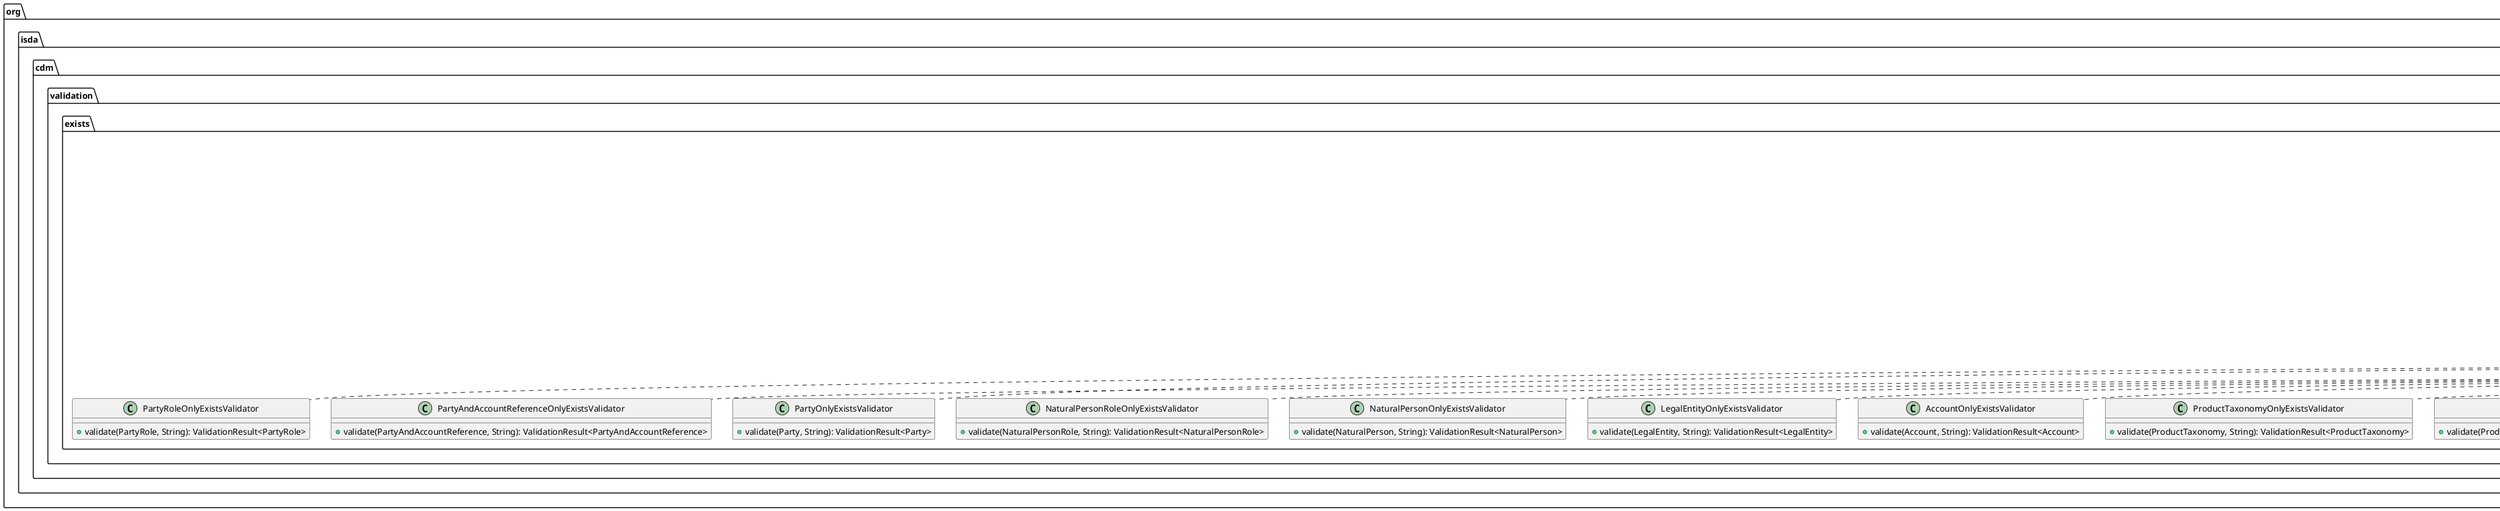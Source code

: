 @startuml

    namespace org.isda.cdm.validation.exists {

        class PartyRoleOnlyExistsValidator [[PartyRoleOnlyExistsValidator.html]] {
            +validate(PartyRole, String): ValidationResult<PartyRole>
        }

        class PartyAndAccountReferenceOnlyExistsValidator [[PartyAndAccountReferenceOnlyExistsValidator.html]] {
            +validate(PartyAndAccountReference, String): ValidationResult<PartyAndAccountReference>
        }

        class PartyOnlyExistsValidator [[PartyOnlyExistsValidator.html]] {
            +validate(Party, String): ValidationResult<Party>
        }

        class NaturalPersonRoleOnlyExistsValidator [[NaturalPersonRoleOnlyExistsValidator.html]] {
            +validate(NaturalPersonRole, String): ValidationResult<NaturalPersonRole>
        }

        class NaturalPersonOnlyExistsValidator [[NaturalPersonOnlyExistsValidator.html]] {
            +validate(NaturalPerson, String): ValidationResult<NaturalPerson>
        }

        class LegalEntityOnlyExistsValidator [[LegalEntityOnlyExistsValidator.html]] {
            +validate(LegalEntity, String): ValidationResult<LegalEntity>
        }

        class AccountOnlyExistsValidator [[AccountOnlyExistsValidator.html]] {
            +validate(Account, String): ValidationResult<Account>
        }

        class ProductTaxonomyOnlyExistsValidator [[ProductTaxonomyOnlyExistsValidator.html]] {
            +validate(ProductTaxonomy, String): ValidationResult<ProductTaxonomy>
        }

        class ProductIdentifierOnlyExistsValidator [[ProductIdentifierOnlyExistsValidator.html]] {
            +validate(ProductIdentifier, String): ValidationResult<ProductIdentifier>
        }

        class ListedProductOnlyExistsValidator [[ListedProductOnlyExistsValidator.html]] {
            +validate(ListedProduct, String): ValidationResult<ListedProduct>
        }

        class ListedHeaderOnlyExistsValidator [[ListedHeaderOnlyExistsValidator.html]] {
            +validate(ListedHeader, String): ValidationResult<ListedHeader>
        }

        class StubValueOnlyExistsValidator [[StubValueOnlyExistsValidator.html]] {
            +validate(StubValue, String): ValidationResult<StubValue>
        }

        class StubFloatingRateOnlyExistsValidator [[StubFloatingRateOnlyExistsValidator.html]] {
            +validate(StubFloatingRate, String): ValidationResult<StubFloatingRate>
        }

        class StrikeScheduleOnlyExistsValidator [[StrikeScheduleOnlyExistsValidator.html]] {
            +validate(StrikeSchedule, String): ValidationResult<StrikeSchedule>
        }

        class StrikeOnlyExistsValidator [[StrikeOnlyExistsValidator.html]] {
            +validate(Strike, String): ValidationResult<Strike>
        }

        class StepOnlyExistsValidator [[StepOnlyExistsValidator.html]] {
            +validate(Step, String): ValidationResult<Step>
        }

        class SpreadScheduleOnlyExistsValidator [[SpreadScheduleOnlyExistsValidator.html]] {
            +validate(SpreadSchedule, String): ValidationResult<SpreadSchedule>
        }

        class SimplePaymentOnlyExistsValidator [[SimplePaymentOnlyExistsValidator.html]] {
            +validate(SimplePayment, String): ValidationResult<SimplePayment>
        }

        class SettlementRateSourceOnlyExistsValidator [[SettlementRateSourceOnlyExistsValidator.html]] {
            +validate(SettlementRateSource, String): ValidationResult<SettlementRateSource>
        }

        class ScheduleOnlyExistsValidator [[ScheduleOnlyExistsValidator.html]] {
            +validate(Schedule, String): ValidationResult<Schedule>
        }

        class RoundingOnlyExistsValidator [[RoundingOnlyExistsValidator.html]] {
            +validate(Rounding, String): ValidationResult<Rounding>
        }

        class ResourceLengthOnlyExistsValidator [[ResourceLengthOnlyExistsValidator.html]] {
            +validate(ResourceLength, String): ValidationResult<ResourceLength>
        }

        class ResourceOnlyExistsValidator [[ResourceOnlyExistsValidator.html]] {
            +validate(Resource, String): ValidationResult<Resource>
        }

        class ResetFrequencyOnlyExistsValidator [[ResetFrequencyOnlyExistsValidator.html]] {
            +validate(ResetFrequency, String): ValidationResult<ResetFrequency>
        }

        class RelativeDateOffsetOnlyExistsValidator [[RelativeDateOffsetOnlyExistsValidator.html]] {
            +validate(RelativeDateOffset, String): ValidationResult<RelativeDateOffset>
        }

        class RelativeDatesOnlyExistsValidator [[RelativeDatesOnlyExistsValidator.html]] {
            +validate(RelativeDates, String): ValidationResult<RelativeDates>
        }

        class RelatedPartyOnlyExistsValidator [[RelatedPartyOnlyExistsValidator.html]] {
            +validate(RelatedParty, String): ValidationResult<RelatedParty>
        }

        class ReferenceBankOnlyExistsValidator [[ReferenceBankOnlyExistsValidator.html]] {
            +validate(ReferenceBank, String): ValidationResult<ReferenceBank>
        }

        class RateObservationOnlyExistsValidator [[RateObservationOnlyExistsValidator.html]] {
            +validate(RateObservation, String): ValidationResult<RateObservation>
        }

        class QuotedCurrencyPairOnlyExistsValidator [[QuotedCurrencyPairOnlyExistsValidator.html]] {
            +validate(QuotedCurrencyPair, String): ValidationResult<QuotedCurrencyPair>
        }

        class PriorDateInstanceOnlyExistsValidator [[PriorDateInstanceOnlyExistsValidator.html]] {
            +validate(PriorDateInstance, String): ValidationResult<PriorDateInstance>
        }

        class PrincipalExchangesOnlyExistsValidator [[PrincipalExchangesOnlyExistsValidator.html]] {
            +validate(PrincipalExchanges, String): ValidationResult<PrincipalExchanges>
        }

        class PremiumExpressionOnlyExistsValidator [[PremiumExpressionOnlyExistsValidator.html]] {
            +validate(PremiumExpression, String): ValidationResult<PremiumExpression>
        }

        class PeriodOnlyExistsValidator [[PeriodOnlyExistsValidator.html]] {
            +validate(Period, String): ValidationResult<Period>
        }

        class PaymentRuleOnlyExistsValidator [[PaymentRuleOnlyExistsValidator.html]] {
            +validate(PaymentRule, String): ValidationResult<PaymentRule>
        }

        class PaymentDiscountingOnlyExistsValidator [[PaymentDiscountingOnlyExistsValidator.html]] {
            +validate(PaymentDiscounting, String): ValidationResult<PaymentDiscounting>
        }

        class PaymentDetailOnlyExistsValidator [[PaymentDetailOnlyExistsValidator.html]] {
            +validate(PaymentDetail, String): ValidationResult<PaymentDetail>
        }

        class PaymentOnlyExistsValidator [[PaymentOnlyExistsValidator.html]] {
            +validate(Payment, String): ValidationResult<Payment>
        }

        class PayerReceiverOnlyExistsValidator [[PayerReceiverOnlyExistsValidator.html]] {
            +validate(PayerReceiver, String): ValidationResult<PayerReceiver>
        }

        class PartialExerciseOnlyExistsValidator [[PartialExerciseOnlyExistsValidator.html]] {
            +validate(PartialExercise, String): ValidationResult<PartialExercise>
        }

        class OtherAgreementOnlyExistsValidator [[OtherAgreementOnlyExistsValidator.html]] {
            +validate(OtherAgreement, String): ValidationResult<OtherAgreement>
        }

        class OptionPhysicalSettlementOnlyExistsValidator [[OptionPhysicalSettlementOnlyExistsValidator.html]] {
            +validate(OptionPhysicalSettlement, String): ValidationResult<OptionPhysicalSettlement>
        }

        class OffsetOnlyExistsValidator [[OffsetOnlyExistsValidator.html]] {
            +validate(Offset, String): ValidationResult<Offset>
        }

        class NonNegativeStepOnlyExistsValidator [[NonNegativeStepOnlyExistsValidator.html]] {
            +validate(NonNegativeStep, String): ValidationResult<NonNegativeStep>
        }

        class NonNegativeScheduleOnlyExistsValidator [[NonNegativeScheduleOnlyExistsValidator.html]] {
            +validate(NonNegativeSchedule, String): ValidationResult<NonNegativeSchedule>
        }

        class NonNegativeAmountScheduleOnlyExistsValidator [[NonNegativeAmountScheduleOnlyExistsValidator.html]] {
            +validate(NonNegativeAmountSchedule, String): ValidationResult<NonNegativeAmountSchedule>
        }

        class MultipleExerciseOnlyExistsValidator [[MultipleExerciseOnlyExistsValidator.html]] {
            +validate(MultipleExercise, String): ValidationResult<MultipleExercise>
        }

        class MoneyOnlyExistsValidator [[MoneyOnlyExistsValidator.html]] {
            +validate(Money, String): ValidationResult<Money>
        }

        class MasterConfirmationOnlyExistsValidator [[MasterConfirmationOnlyExistsValidator.html]] {
            +validate(MasterConfirmation, String): ValidationResult<MasterConfirmation>
        }

        class MasterAgreementOnlyExistsValidator [[MasterAgreementOnlyExistsValidator.html]] {
            +validate(MasterAgreement, String): ValidationResult<MasterAgreement>
        }

        class ManualExerciseOnlyExistsValidator [[ManualExerciseOnlyExistsValidator.html]] {
            +validate(ManualExercise, String): ValidationResult<ManualExercise>
        }

        class IssuerTradeIdOnlyExistsValidator [[IssuerTradeIdOnlyExistsValidator.html]] {
            +validate(IssuerTradeId, String): ValidationResult<IssuerTradeId>
        }

        class InitialFixingDateOnlyExistsValidator [[InitialFixingDateOnlyExistsValidator.html]] {
            +validate(InitialFixingDate, String): ValidationResult<InitialFixingDate>
        }

        class InformationSourceOnlyExistsValidator [[InformationSourceOnlyExistsValidator.html]] {
            +validate(InformationSource, String): ValidationResult<InformationSource>
        }

        class IndependentAmountOnlyExistsValidator [[IndependentAmountOnlyExistsValidator.html]] {
            +validate(IndependentAmount, String): ValidationResult<IndependentAmount>
        }

        class FxSpotRateSourceOnlyExistsValidator [[FxSpotRateSourceOnlyExistsValidator.html]] {
            +validate(FxSpotRateSource, String): ValidationResult<FxSpotRateSource>
        }

        class FxRateOnlyExistsValidator [[FxRateOnlyExistsValidator.html]] {
            +validate(FxRate, String): ValidationResult<FxRate>
        }

        class FutureValueAmountOnlyExistsValidator [[FutureValueAmountOnlyExistsValidator.html]] {
            +validate(FutureValueAmount, String): ValidationResult<FutureValueAmount>
        }

        class FrequencyOnlyExistsValidator [[FrequencyOnlyExistsValidator.html]] {
            +validate(Frequency, String): ValidationResult<Frequency>
        }

        class FloatingRateCalculationOnlyExistsValidator [[FloatingRateCalculationOnlyExistsValidator.html]] {
            +validate(FloatingRateCalculation, String): ValidationResult<FloatingRateCalculation>
        }

        class FloatingRateOnlyExistsValidator [[FloatingRateOnlyExistsValidator.html]] {
            +validate(FloatingRate, String): ValidationResult<FloatingRate>
        }

        class ExerciseProcedureOnlyExistsValidator [[ExerciseProcedureOnlyExistsValidator.html]] {
            +validate(ExerciseProcedure, String): ValidationResult<ExerciseProcedure>
        }

        class ExerciseNoticeOnlyExistsValidator [[ExerciseNoticeOnlyExistsValidator.html]] {
            +validate(ExerciseNotice, String): ValidationResult<ExerciseNotice>
        }

        class ExerciseFeeScheduleOnlyExistsValidator [[ExerciseFeeScheduleOnlyExistsValidator.html]] {
            +validate(ExerciseFeeSchedule, String): ValidationResult<ExerciseFeeSchedule>
        }

        class ExerciseFeeOnlyExistsValidator [[ExerciseFeeOnlyExistsValidator.html]] {
            +validate(ExerciseFee, String): ValidationResult<ExerciseFee>
        }

        class EuropeanExerciseOnlyExistsValidator [[EuropeanExerciseOnlyExistsValidator.html]] {
            +validate(EuropeanExercise, String): ValidationResult<EuropeanExercise>
        }

        class DocumentationOnlyExistsValidator [[DocumentationOnlyExistsValidator.html]] {
            +validate(Documentation, String): ValidationResult<Documentation>
        }

        class DateTimeListOnlyExistsValidator [[DateTimeListOnlyExistsValidator.html]] {
            +validate(DateTimeList, String): ValidationResult<DateTimeList>
        }

        class DateListOnlyExistsValidator [[DateListOnlyExistsValidator.html]] {
            +validate(DateList, String): ValidationResult<DateList>
        }

        class DateInstancesOnlyExistsValidator [[DateInstancesOnlyExistsValidator.html]] {
            +validate(DateInstances, String): ValidationResult<DateInstances>
        }

        class DateRangeOnlyExistsValidator [[DateRangeOnlyExistsValidator.html]] {
            +validate(DateRange, String): ValidationResult<DateRange>
        }

        class CreditSupportAgreementOnlyExistsValidator [[CreditSupportAgreementOnlyExistsValidator.html]] {
            +validate(CreditSupportAgreement, String): ValidationResult<CreditSupportAgreement>
        }

        class ContractualTermsSupplementOnlyExistsValidator [[ContractualTermsSupplementOnlyExistsValidator.html]] {
            +validate(ContractualTermsSupplement, String): ValidationResult<ContractualTermsSupplement>
        }

        class ContractualMatrixOnlyExistsValidator [[ContractualMatrixOnlyExistsValidator.html]] {
            +validate(ContractualMatrix, String): ValidationResult<ContractualMatrix>
        }

        class CollateralOnlyExistsValidator [[CollateralOnlyExistsValidator.html]] {
            +validate(Collateral, String): ValidationResult<Collateral>
        }

        class CashSettlementReferenceBanksOnlyExistsValidator [[CashSettlementReferenceBanksOnlyExistsValidator.html]] {
            +validate(CashSettlementReferenceBanks, String): ValidationResult<CashSettlementReferenceBanks>
        }

        class CalculationPeriodFrequencyOnlyExistsValidator [[CalculationPeriodFrequencyOnlyExistsValidator.html]] {
            +validate(CalculationPeriodFrequency, String): ValidationResult<CalculationPeriodFrequency>
        }

        class CalculationAgentOnlyExistsValidator [[CalculationAgentOnlyExistsValidator.html]] {
            +validate(CalculationAgent, String): ValidationResult<CalculationAgent>
        }

        class BuyerSellerOnlyExistsValidator [[BuyerSellerOnlyExistsValidator.html]] {
            +validate(BuyerSeller, String): ValidationResult<BuyerSeller>
        }

        class BusinessDayAdjustmentsOnlyExistsValidator [[BusinessDayAdjustmentsOnlyExistsValidator.html]] {
            +validate(BusinessDayAdjustments, String): ValidationResult<BusinessDayAdjustments>
        }

        class BusinessDateRangeOnlyExistsValidator [[BusinessDateRangeOnlyExistsValidator.html]] {
            +validate(BusinessDateRange, String): ValidationResult<BusinessDateRange>
        }

        class BusinessCenterTimeOnlyExistsValidator [[BusinessCenterTimeOnlyExistsValidator.html]] {
            +validate(BusinessCenterTime, String): ValidationResult<BusinessCenterTime>
        }

        class BusinessCentersOnlyExistsValidator [[BusinessCentersOnlyExistsValidator.html]] {
            +validate(BusinessCenters, String): ValidationResult<BusinessCenters>
        }

        class BrokerConfirmationOnlyExistsValidator [[BrokerConfirmationOnlyExistsValidator.html]] {
            +validate(BrokerConfirmation, String): ValidationResult<BrokerConfirmation>
        }

        class BermudaExerciseOnlyExistsValidator [[BermudaExerciseOnlyExistsValidator.html]] {
            +validate(BermudaExercise, String): ValidationResult<BermudaExercise>
        }

        class AutomaticExerciseOnlyExistsValidator [[AutomaticExerciseOnlyExistsValidator.html]] {
            +validate(AutomaticExercise, String): ValidationResult<AutomaticExercise>
        }

        class AmountScheduleOnlyExistsValidator [[AmountScheduleOnlyExistsValidator.html]] {
            +validate(AmountSchedule, String): ValidationResult<AmountSchedule>
        }

        class AmericanExerciseOnlyExistsValidator [[AmericanExerciseOnlyExistsValidator.html]] {
            +validate(AmericanExercise, String): ValidationResult<AmericanExercise>
        }

        class AdjustedRelativeDateOffsetOnlyExistsValidator [[AdjustedRelativeDateOffsetOnlyExistsValidator.html]] {
            +validate(AdjustedRelativeDateOffset, String): ValidationResult<AdjustedRelativeDateOffset>
        }

        class AdjustableOrRelativeDatesOnlyExistsValidator [[AdjustableOrRelativeDatesOnlyExistsValidator.html]] {
            +validate(AdjustableOrRelativeDates, String): ValidationResult<AdjustableOrRelativeDates>
        }

        class AdjustableOrRelativeDateOnlyExistsValidator [[AdjustableOrRelativeDateOnlyExistsValidator.html]] {
            +validate(AdjustableOrRelativeDate, String): ValidationResult<AdjustableOrRelativeDate>
        }

        class AdjustableOrAdjustedOrRelativeDateOnlyExistsValidator [[AdjustableOrAdjustedOrRelativeDateOnlyExistsValidator.html]] {
            +validate(AdjustableOrAdjustedOrRelativeDate, String): ValidationResult<AdjustableOrAdjustedOrRelativeDate>
        }

        class AdjustableOrAdjustedDateOnlyExistsValidator [[AdjustableOrAdjustedDateOnlyExistsValidator.html]] {
            +validate(AdjustableOrAdjustedDate, String): ValidationResult<AdjustableOrAdjustedDate>
        }

        class AdjustableDatesOnlyExistsValidator [[AdjustableDatesOnlyExistsValidator.html]] {
            +validate(AdjustableDates, String): ValidationResult<AdjustableDates>
        }

        class AdjustableDateOnlyExistsValidator [[AdjustableDateOnlyExistsValidator.html]] {
            +validate(AdjustableDate, String): ValidationResult<AdjustableDate>
        }

        class WeightedAveragingObservationOnlyExistsValidator [[WeightedAveragingObservationOnlyExistsValidator.html]] {
            +validate(WeightedAveragingObservation, String): ValidationResult<WeightedAveragingObservation>
        }

        class TriggerEventOnlyExistsValidator [[TriggerEventOnlyExistsValidator.html]] {
            +validate(TriggerEvent, String): ValidationResult<TriggerEvent>
        }

        class TriggerOnlyExistsValidator [[TriggerOnlyExistsValidator.html]] {
            +validate(Trigger, String): ValidationResult<Trigger>
        }

        class StrikeSpreadOnlyExistsValidator [[StrikeSpreadOnlyExistsValidator.html]] {
            +validate(StrikeSpread, String): ValidationResult<StrikeSpread>
        }

        class StrategyFeatureOnlyExistsValidator [[StrategyFeatureOnlyExistsValidator.html]] {
            +validate(StrategyFeature, String): ValidationResult<StrategyFeature>
        }

        class RestructuringOnlyExistsValidator [[RestructuringOnlyExistsValidator.html]] {
            +validate(Restructuring, String): ValidationResult<Restructuring>
        }

        class QuantoOnlyExistsValidator [[QuantoOnlyExistsValidator.html]] {
            +validate(Quanto, String): ValidationResult<Quanto>
        }

        class PubliclyAvailableInformationOnlyExistsValidator [[PubliclyAvailableInformationOnlyExistsValidator.html]] {
            +validate(PubliclyAvailableInformation, String): ValidationResult<PubliclyAvailableInformation>
        }

        class PassThroughItemOnlyExistsValidator [[PassThroughItemOnlyExistsValidator.html]] {
            +validate(PassThroughItem, String): ValidationResult<PassThroughItem>
        }

        class PassThroughOnlyExistsValidator [[PassThroughOnlyExistsValidator.html]] {
            +validate(PassThrough, String): ValidationResult<PassThrough>
        }

        class OptionStyleOnlyExistsValidator [[OptionStyleOnlyExistsValidator.html]] {
            +validate(OptionStyle, String): ValidationResult<OptionStyle>
        }

        class OptionSettlementOnlyExistsValidator [[OptionSettlementOnlyExistsValidator.html]] {
            +validate(OptionSettlement, String): ValidationResult<OptionSettlement>
        }

        class OptionFeatureOnlyExistsValidator [[OptionFeatureOnlyExistsValidator.html]] {
            +validate(OptionFeature, String): ValidationResult<OptionFeature>
        }

        class OptionDenominationOnlyExistsValidator [[OptionDenominationOnlyExistsValidator.html]] {
            +validate(OptionDenomination, String): ValidationResult<OptionDenomination>
        }

        class NotifyingPartyOnlyExistsValidator [[NotifyingPartyOnlyExistsValidator.html]] {
            +validate(NotifyingParty, String): ValidationResult<NotifyingParty>
        }

        class KnockOnlyExistsValidator [[KnockOnlyExistsValidator.html]] {
            +validate(Knock, String): ValidationResult<Knock>
        }

        class GracePeriodExtensionOnlyExistsValidator [[GracePeriodExtensionOnlyExistsValidator.html]] {
            +validate(GracePeriodExtension, String): ValidationResult<GracePeriodExtension>
        }

        class FxFeatureOnlyExistsValidator [[FxFeatureOnlyExistsValidator.html]] {
            +validate(FxFeature, String): ValidationResult<FxFeature>
        }

        class FeaturePaymentOnlyExistsValidator [[FeaturePaymentOnlyExistsValidator.html]] {
            +validate(FeaturePayment, String): ValidationResult<FeaturePayment>
        }

        class FailureToPayOnlyExistsValidator [[FailureToPayOnlyExistsValidator.html]] {
            +validate(FailureToPay, String): ValidationResult<FailureToPay>
        }

        class CreditEventNoticeOnlyExistsValidator [[CreditEventNoticeOnlyExistsValidator.html]] {
            +validate(CreditEventNotice, String): ValidationResult<CreditEventNotice>
        }

        class CreditEventsOnlyExistsValidator [[CreditEventsOnlyExistsValidator.html]] {
            +validate(CreditEvents, String): ValidationResult<CreditEvents>
        }

        class CompositeOnlyExistsValidator [[CompositeOnlyExistsValidator.html]] {
            +validate(Composite, String): ValidationResult<Composite>
        }

        class CalendarSpreadOnlyExistsValidator [[CalendarSpreadOnlyExistsValidator.html]] {
            +validate(CalendarSpread, String): ValidationResult<CalendarSpread>
        }

        class BarrierOnlyExistsValidator [[BarrierOnlyExistsValidator.html]] {
            +validate(Barrier, String): ValidationResult<Barrier>
        }

        class AveragingScheduleOnlyExistsValidator [[AveragingScheduleOnlyExistsValidator.html]] {
            +validate(AveragingSchedule, String): ValidationResult<AveragingSchedule>
        }

        class AveragingPeriodOnlyExistsValidator [[AveragingPeriodOnlyExistsValidator.html]] {
            +validate(AveragingPeriod, String): ValidationResult<AveragingPeriod>
        }

        class AveragingObservationListOnlyExistsValidator [[AveragingObservationListOnlyExistsValidator.html]] {
            +validate(AveragingObservationList, String): ValidationResult<AveragingObservationList>
        }

        class AsianOnlyExistsValidator [[AsianOnlyExistsValidator.html]] {
            +validate(Asian, String): ValidationResult<Asian>
        }

        class YieldCurveMethodOnlyExistsValidator [[YieldCurveMethodOnlyExistsValidator.html]] {
            +validate(YieldCurveMethod, String): ValidationResult<YieldCurveMethod>
        }

        class ValuationPostponementOnlyExistsValidator [[ValuationPostponementOnlyExistsValidator.html]] {
            +validate(ValuationPostponement, String): ValidationResult<ValuationPostponement>
        }

        class StubCalculationPeriodAmountOnlyExistsValidator [[StubCalculationPeriodAmountOnlyExistsValidator.html]] {
            +validate(StubCalculationPeriodAmount, String): ValidationResult<StubCalculationPeriodAmount>
        }

        class SettlementProvisionOnlyExistsValidator [[SettlementProvisionOnlyExistsValidator.html]] {
            +validate(SettlementProvision, String): ValidationResult<SettlementProvision>
        }

        class ResetDatesOnlyExistsValidator [[ResetDatesOnlyExistsValidator.html]] {
            +validate(ResetDates, String): ValidationResult<ResetDates>
        }

        class PrincipalExchangeOnlyExistsValidator [[PrincipalExchangeOnlyExistsValidator.html]] {
            +validate(PrincipalExchange, String): ValidationResult<PrincipalExchange>
        }

        class PriceSourceDisruptionOnlyExistsValidator [[PriceSourceDisruptionOnlyExistsValidator.html]] {
            +validate(PriceSourceDisruption, String): ValidationResult<PriceSourceDisruption>
        }

        class PaymentCalculationPeriodOnlyExistsValidator [[PaymentCalculationPeriodOnlyExistsValidator.html]] {
            +validate(PaymentCalculationPeriod, String): ValidationResult<PaymentCalculationPeriod>
        }

        class OptionCashSettlementOnlyExistsValidator [[OptionCashSettlementOnlyExistsValidator.html]] {
            +validate(OptionCashSettlement, String): ValidationResult<OptionCashSettlement>
        }

        class OptionalEarlyTerminationAdjustedDatesOnlyExistsValidator [[OptionalEarlyTerminationAdjustedDatesOnlyExistsValidator.html]] {
            +validate(OptionalEarlyTerminationAdjustedDates, String): ValidationResult<OptionalEarlyTerminationAdjustedDates>
        }

        class OptionalEarlyTerminationOnlyExistsValidator [[OptionalEarlyTerminationOnlyExistsValidator.html]] {
            +validate(OptionalEarlyTermination, String): ValidationResult<OptionalEarlyTermination>
        }

        class NotionalStepRuleOnlyExistsValidator [[NotionalStepRuleOnlyExistsValidator.html]] {
            +validate(NotionalStepRule, String): ValidationResult<NotionalStepRule>
        }

        class NonDeliverableSettlementOnlyExistsValidator [[NonDeliverableSettlementOnlyExistsValidator.html]] {
            +validate(NonDeliverableSettlement, String): ValidationResult<NonDeliverableSettlement>
        }

        class MandatoryEarlyTerminationAdjustedDatesOnlyExistsValidator [[MandatoryEarlyTerminationAdjustedDatesOnlyExistsValidator.html]] {
            +validate(MandatoryEarlyTerminationAdjustedDates, String): ValidationResult<MandatoryEarlyTerminationAdjustedDates>
        }

        class MandatoryEarlyTerminationOnlyExistsValidator [[MandatoryEarlyTerminationOnlyExistsValidator.html]] {
            +validate(MandatoryEarlyTermination, String): ValidationResult<MandatoryEarlyTermination>
        }

        class InflationRateCalculationOnlyExistsValidator [[InflationRateCalculationOnlyExistsValidator.html]] {
            +validate(InflationRateCalculation, String): ValidationResult<InflationRateCalculation>
        }

        class FxLinkedNotionalScheduleOnlyExistsValidator [[FxLinkedNotionalScheduleOnlyExistsValidator.html]] {
            +validate(FxLinkedNotionalSchedule, String): ValidationResult<FxLinkedNotionalSchedule>
        }

        class FxLinkedNotionalAmountOnlyExistsValidator [[FxLinkedNotionalAmountOnlyExistsValidator.html]] {
            +validate(FxLinkedNotionalAmount, String): ValidationResult<FxLinkedNotionalAmount>
        }

        class FxFixingDateOnlyExistsValidator [[FxFixingDateOnlyExistsValidator.html]] {
            +validate(FxFixingDate, String): ValidationResult<FxFixingDate>
        }

        class FloatingRateDefinitionOnlyExistsValidator [[FloatingRateDefinitionOnlyExistsValidator.html]] {
            +validate(FloatingRateDefinition, String): ValidationResult<FloatingRateDefinition>
        }

        class FinalCalculationPeriodDateAdjustmentOnlyExistsValidator [[FinalCalculationPeriodDateAdjustmentOnlyExistsValidator.html]] {
            +validate(FinalCalculationPeriodDateAdjustment, String): ValidationResult<FinalCalculationPeriodDateAdjustment>
        }

        class FallbackReferencePriceOnlyExistsValidator [[FallbackReferencePriceOnlyExistsValidator.html]] {
            +validate(FallbackReferencePrice, String): ValidationResult<FallbackReferencePrice>
        }

        class ExtensionEventOnlyExistsValidator [[ExtensionEventOnlyExistsValidator.html]] {
            +validate(ExtensionEvent, String): ValidationResult<ExtensionEvent>
        }

        class ExtendibleProvisionAdjustedDatesOnlyExistsValidator [[ExtendibleProvisionAdjustedDatesOnlyExistsValidator.html]] {
            +validate(ExtendibleProvisionAdjustedDates, String): ValidationResult<ExtendibleProvisionAdjustedDates>
        }

        class ExtendibleProvisionOnlyExistsValidator [[ExtendibleProvisionOnlyExistsValidator.html]] {
            +validate(ExtendibleProvision, String): ValidationResult<ExtendibleProvision>
        }

        class ExercisePeriodOnlyExistsValidator [[ExercisePeriodOnlyExistsValidator.html]] {
            +validate(ExercisePeriod, String): ValidationResult<ExercisePeriod>
        }

        class ExerciseEventOnlyExistsValidator [[ExerciseEventOnlyExistsValidator.html]] {
            +validate(ExerciseEvent, String): ValidationResult<ExerciseEvent>
        }

        class EarlyTerminationProvisionOnlyExistsValidator [[EarlyTerminationProvisionOnlyExistsValidator.html]] {
            +validate(EarlyTerminationProvision, String): ValidationResult<EarlyTerminationProvision>
        }

        class EarlyTerminationEventOnlyExistsValidator [[EarlyTerminationEventOnlyExistsValidator.html]] {
            +validate(EarlyTerminationEvent, String): ValidationResult<EarlyTerminationEvent>
        }

        class DiscountingOnlyExistsValidator [[DiscountingOnlyExistsValidator.html]] {
            +validate(Discounting, String): ValidationResult<Discounting>
        }

        class DateRelativeToPaymentDatesOnlyExistsValidator [[DateRelativeToPaymentDatesOnlyExistsValidator.html]] {
            +validate(DateRelativeToPaymentDates, String): ValidationResult<DateRelativeToPaymentDates>
        }

        class DateRelativeToCalculationPeriodDatesOnlyExistsValidator [[DateRelativeToCalculationPeriodDatesOnlyExistsValidator.html]] {
            +validate(DateRelativeToCalculationPeriodDates, String): ValidationResult<DateRelativeToCalculationPeriodDates>
        }

        class CrossCurrencyMethodOnlyExistsValidator [[CrossCurrencyMethodOnlyExistsValidator.html]] {
            +validate(CrossCurrencyMethod, String): ValidationResult<CrossCurrencyMethod>
        }

        class CashSettlementPaymentDateOnlyExistsValidator [[CashSettlementPaymentDateOnlyExistsValidator.html]] {
            +validate(CashSettlementPaymentDate, String): ValidationResult<CashSettlementPaymentDate>
        }

        class CashPriceMethodOnlyExistsValidator [[CashPriceMethodOnlyExistsValidator.html]] {
            +validate(CashPriceMethod, String): ValidationResult<CashPriceMethod>
        }

        class CashflowRepresentationOnlyExistsValidator [[CashflowRepresentationOnlyExistsValidator.html]] {
            +validate(CashflowRepresentation, String): ValidationResult<CashflowRepresentation>
        }

        class CancellationEventOnlyExistsValidator [[CancellationEventOnlyExistsValidator.html]] {
            +validate(CancellationEvent, String): ValidationResult<CancellationEvent>
        }

        class CancelableProvisionAdjustedDatesOnlyExistsValidator [[CancelableProvisionAdjustedDatesOnlyExistsValidator.html]] {
            +validate(CancelableProvisionAdjustedDates, String): ValidationResult<CancelableProvisionAdjustedDates>
        }

        class CancelableProvisionOnlyExistsValidator [[CancelableProvisionOnlyExistsValidator.html]] {
            +validate(CancelableProvision, String): ValidationResult<CancelableProvision>
        }

        class CalculationPeriodDatesOnlyExistsValidator [[CalculationPeriodDatesOnlyExistsValidator.html]] {
            +validate(CalculationPeriodDates, String): ValidationResult<CalculationPeriodDates>
        }

        class CalculationPeriodOnlyExistsValidator [[CalculationPeriodOnlyExistsValidator.html]] {
            +validate(CalculationPeriod, String): ValidationResult<CalculationPeriod>
        }

        class BondReferenceOnlyExistsValidator [[BondReferenceOnlyExistsValidator.html]] {
            +validate(BondReference, String): ValidationResult<BondReference>
        }

        class PercentageRuleOnlyExistsValidator [[PercentageRuleOnlyExistsValidator.html]] {
            +validate(PercentageRule, String): ValidationResult<PercentageRule>
        }

        class PartyContractInformationOnlyExistsValidator [[PartyContractInformationOnlyExistsValidator.html]] {
            +validate(PartyContractInformation, String): ValidationResult<PartyContractInformation>
        }

        class PartyContractIdentifierOnlyExistsValidator [[PartyContractIdentifierOnlyExistsValidator.html]] {
            +validate(PartyContractIdentifier, String): ValidationResult<PartyContractIdentifier>
        }

        class PackageInformationOnlyExistsValidator [[PackageInformationOnlyExistsValidator.html]] {
            +validate(PackageInformation, String): ValidationResult<PackageInformation>
        }

        class LinkIdOnlyExistsValidator [[LinkIdOnlyExistsValidator.html]] {
            +validate(LinkId, String): ValidationResult<LinkId>
        }

        class IdentifierValueOnlyExistsValidator [[IdentifierValueOnlyExistsValidator.html]] {
            +validate(IdentifierValue, String): ValidationResult<IdentifierValue>
        }

        class IdentifierOnlyExistsValidator [[IdentifierOnlyExistsValidator.html]] {
            +validate(Identifier, String): ValidationResult<Identifier>
        }

        class ContractIdentifierExtendedOnlyExistsValidator [[ContractIdentifierExtendedOnlyExistsValidator.html]] {
            +validate(ContractIdentifierExtended, String): ValidationResult<ContractIdentifierExtended>
        }

        class ContractIdentifierOnlyExistsValidator [[ContractIdentifierOnlyExistsValidator.html]] {
            +validate(ContractIdentifier, String): ValidationResult<ContractIdentifier>
        }

        class CalculationAgentModelOnlyExistsValidator [[CalculationAgentModelOnlyExistsValidator.html]] {
            +validate(CalculationAgentModel, String): ValidationResult<CalculationAgentModel>
        }

        class ValuationDateOnlyExistsValidator [[ValuationDateOnlyExistsValidator.html]] {
            +validate(ValuationDate, String): ValidationResult<ValuationDate>
        }

        class TrancheOnlyExistsValidator [[TrancheOnlyExistsValidator.html]] {
            +validate(Tranche, String): ValidationResult<Tranche>
        }

        class SpecifiedCurrencyOnlyExistsValidator [[SpecifiedCurrencyOnlyExistsValidator.html]] {
            +validate(SpecifiedCurrency, String): ValidationResult<SpecifiedCurrency>
        }

        class SingleValuationDateOnlyExistsValidator [[SingleValuationDateOnlyExistsValidator.html]] {
            +validate(SingleValuationDate, String): ValidationResult<SingleValuationDate>
        }

        class SettledEntityMatrixOnlyExistsValidator [[SettledEntityMatrixOnlyExistsValidator.html]] {
            +validate(SettledEntityMatrix, String): ValidationResult<SettledEntityMatrix>
        }

        class ReferencePoolItemOnlyExistsValidator [[ReferencePoolItemOnlyExistsValidator.html]] {
            +validate(ReferencePoolItem, String): ValidationResult<ReferencePoolItem>
        }

        class ReferencePoolOnlyExistsValidator [[ReferencePoolOnlyExistsValidator.html]] {
            +validate(ReferencePool, String): ValidationResult<ReferencePool>
        }

        class ReferencePairOnlyExistsValidator [[ReferencePairOnlyExistsValidator.html]] {
            +validate(ReferencePair, String): ValidationResult<ReferencePair>
        }

        class ReferenceObligationOnlyExistsValidator [[ReferenceObligationOnlyExistsValidator.html]] {
            +validate(ReferenceObligation, String): ValidationResult<ReferenceObligation>
        }

        class ReferenceInformationOnlyExistsValidator [[ReferenceInformationOnlyExistsValidator.html]] {
            +validate(ReferenceInformation, String): ValidationResult<ReferenceInformation>
        }

        class ProtectionTermsOnlyExistsValidator [[ProtectionTermsOnlyExistsValidator.html]] {
            +validate(ProtectionTerms, String): ValidationResult<ProtectionTerms>
        }

        class PhysicalSettlementTermsOnlyExistsValidator [[PhysicalSettlementTermsOnlyExistsValidator.html]] {
            +validate(PhysicalSettlementTerms, String): ValidationResult<PhysicalSettlementTerms>
        }

        class PhysicalSettlementPeriodOnlyExistsValidator [[PhysicalSettlementPeriodOnlyExistsValidator.html]] {
            +validate(PhysicalSettlementPeriod, String): ValidationResult<PhysicalSettlementPeriod>
        }

        class PCDeliverableObligationCharacOnlyExistsValidator [[PCDeliverableObligationCharacOnlyExistsValidator.html]] {
            +validate(PCDeliverableObligationCharac, String): ValidationResult<PCDeliverableObligationCharac>
        }

        class OptionStrikeOnlyExistsValidator [[OptionStrikeOnlyExistsValidator.html]] {
            +validate(OptionStrike, String): ValidationResult<OptionStrike>
        }

        class NotDomesticCurrencyOnlyExistsValidator [[NotDomesticCurrencyOnlyExistsValidator.html]] {
            +validate(NotDomesticCurrency, String): ValidationResult<NotDomesticCurrency>
        }

        class MultipleValuationDatesOnlyExistsValidator [[MultipleValuationDatesOnlyExistsValidator.html]] {
            +validate(MultipleValuationDates, String): ValidationResult<MultipleValuationDates>
        }

        class LoanParticipationOnlyExistsValidator [[LoanParticipationOnlyExistsValidator.html]] {
            +validate(LoanParticipation, String): ValidationResult<LoanParticipation>
        }

        class InterestShortFallOnlyExistsValidator [[InterestShortFallOnlyExistsValidator.html]] {
            +validate(InterestShortFall, String): ValidationResult<InterestShortFall>
        }

        class IndexReferenceInformationOnlyExistsValidator [[IndexReferenceInformationOnlyExistsValidator.html]] {
            +validate(IndexReferenceInformation, String): ValidationResult<IndexReferenceInformation>
        }

        class FloatingAmountProvisionsOnlyExistsValidator [[FloatingAmountProvisionsOnlyExistsValidator.html]] {
            +validate(FloatingAmountProvisions, String): ValidationResult<FloatingAmountProvisions>
        }

        class FloatingAmountEventsOnlyExistsValidator [[FloatingAmountEventsOnlyExistsValidator.html]] {
            +validate(FloatingAmountEvents, String): ValidationResult<FloatingAmountEvents>
        }

        class ObligationsOnlyExistsValidator [[ObligationsOnlyExistsValidator.html]] {
            +validate(Obligations, String): ValidationResult<Obligations>
        }

        class DeliverableObligationsOnlyExistsValidator [[DeliverableObligationsOnlyExistsValidator.html]] {
            +validate(DeliverableObligations, String): ValidationResult<DeliverableObligations>
        }

        class CashSettlementTermsOnlyExistsValidator [[CashSettlementTermsOnlyExistsValidator.html]] {
            +validate(CashSettlementTerms, String): ValidationResult<CashSettlementTerms>
        }

        class CalculationAmountOnlyExistsValidator [[CalculationAmountOnlyExistsValidator.html]] {
            +validate(CalculationAmount, String): ValidationResult<CalculationAmount>
        }

        class BasketReferenceInformationOnlyExistsValidator [[BasketReferenceInformationOnlyExistsValidator.html]] {
            +validate(BasketReferenceInformation, String): ValidationResult<BasketReferenceInformation>
        }

        class BasketNameOnlyExistsValidator [[BasketNameOnlyExistsValidator.html]] {
            +validate(BasketName, String): ValidationResult<BasketName>
        }

        class AdditionalFixedPaymentsOnlyExistsValidator [[AdditionalFixedPaymentsOnlyExistsValidator.html]] {
            +validate(AdditionalFixedPayments, String): ValidationResult<AdditionalFixedPayments>
        }

        class SwapCurveValuationOnlyExistsValidator [[SwapCurveValuationOnlyExistsValidator.html]] {
            +validate(SwapCurveValuation, String): ValidationResult<SwapCurveValuation>
        }

        class ReferenceSwapCurveOnlyExistsValidator [[ReferenceSwapCurveOnlyExistsValidator.html]] {
            +validate(ReferenceSwapCurve, String): ValidationResult<ReferenceSwapCurve>
        }

        class MakeWholeAmountOnlyExistsValidator [[MakeWholeAmountOnlyExistsValidator.html]] {
            +validate(MakeWholeAmount, String): ValidationResult<MakeWholeAmount>
        }

        class BondOptionStrikeOnlyExistsValidator [[BondOptionStrikeOnlyExistsValidator.html]] {
            +validate(BondOptionStrike, String): ValidationResult<BondOptionStrike>
        }

        class MortgageOnlyExistsValidator [[MortgageOnlyExistsValidator.html]] {
            +validate(Mortgage, String): ValidationResult<Mortgage>
        }

        class LoanOnlyExistsValidator [[LoanOnlyExistsValidator.html]] {
            +validate(Loan, String): ValidationResult<Loan>
        }

        class IdentifiedAssetOnlyExistsValidator [[IdentifiedAssetOnlyExistsValidator.html]] {
            +validate(IdentifiedAsset, String): ValidationResult<IdentifiedAsset>
        }

        class FixedIncomeSecurityOnlyExistsValidator [[FixedIncomeSecurityOnlyExistsValidator.html]] {
            +validate(FixedIncomeSecurity, String): ValidationResult<FixedIncomeSecurity>
        }

        class EquityAssetOnlyExistsValidator [[EquityAssetOnlyExistsValidator.html]] {
            +validate(EquityAsset, String): ValidationResult<EquityAsset>
        }

        class ConvertibleBondOnlyExistsValidator [[ConvertibleBondOnlyExistsValidator.html]] {
            +validate(ConvertibleBond, String): ValidationResult<ConvertibleBond>
        }

        class ConstituentWeightOnlyExistsValidator [[ConstituentWeightOnlyExistsValidator.html]] {
            +validate(ConstituentWeight, String): ValidationResult<ConstituentWeight>
        }

        class CommodityOnlyExistsValidator [[CommodityOnlyExistsValidator.html]] {
            +validate(Commodity, String): ValidationResult<Commodity>
        }

        class BondOnlyExistsValidator [[BondOnlyExistsValidator.html]] {
            +validate(Bond, String): ValidationResult<Bond>
        }

        class AssetPoolOnlyExistsValidator [[AssetPoolOnlyExistsValidator.html]] {
            +validate(AssetPool, String): ValidationResult<AssetPool>
        }

        class AssetOnlyExistsValidator [[AssetOnlyExistsValidator.html]] {
            +validate(Asset, String): ValidationResult<Asset>
        }

        class TransactedPriceOnlyExistsValidator [[TransactedPriceOnlyExistsValidator.html]] {
            +validate(TransactedPrice, String): ValidationResult<TransactedPrice>
        }

        class StubPeriodOnlyExistsValidator [[StubPeriodOnlyExistsValidator.html]] {
            +validate(StubPeriod, String): ValidationResult<StubPeriod>
        }

        class QuantityOnlyExistsValidator [[QuantityOnlyExistsValidator.html]] {
            +validate(Quantity, String): ValidationResult<Quantity>
        }

        class ProductIdentificationOnlyExistsValidator [[ProductIdentificationOnlyExistsValidator.html]] {
            +validate(ProductIdentification, String): ValidationResult<ProductIdentification>
        }

        class ProductOnlyExistsValidator [[ProductOnlyExistsValidator.html]] {
            +validate(Product, String): ValidationResult<Product>
        }

        class PayoutOnlyExistsValidator [[PayoutOnlyExistsValidator.html]] {
            +validate(Payout, String): ValidationResult<Payout>
        }

        class PaymentDatesOnlyExistsValidator [[PaymentDatesOnlyExistsValidator.html]] {
            +validate(PaymentDates, String): ValidationResult<PaymentDates>
        }

        class OptionPayoutOnlyExistsValidator [[OptionPayoutOnlyExistsValidator.html]] {
            +validate(OptionPayout, String): ValidationResult<OptionPayout>
        }

        class OptionExerciseOnlyExistsValidator [[OptionExerciseOnlyExistsValidator.html]] {
            +validate(OptionExercise, String): ValidationResult<OptionExercise>
        }

        class NotionalScheduleOnlyExistsValidator [[NotionalScheduleOnlyExistsValidator.html]] {
            +validate(NotionalSchedule, String): ValidationResult<NotionalSchedule>
        }

        class InterestRatePayoutOnlyExistsValidator [[InterestRatePayoutOnlyExistsValidator.html]] {
            +validate(InterestRatePayout, String): ValidationResult<InterestRatePayout>
        }

        class InterestRateOnlyExistsValidator [[InterestRateOnlyExistsValidator.html]] {
            +validate(InterestRate, String): ValidationResult<InterestRate>
        }

        class GeneralTermsOnlyExistsValidator [[GeneralTermsOnlyExistsValidator.html]] {
            +validate(GeneralTerms, String): ValidationResult<GeneralTerms>
        }

        class EconomicTermsOnlyExistsValidator [[EconomicTermsOnlyExistsValidator.html]] {
            +validate(EconomicTerms, String): ValidationResult<EconomicTerms>
        }

        class CreditDefaultPayoutOnlyExistsValidator [[CreditDefaultPayoutOnlyExistsValidator.html]] {
            +validate(CreditDefaultPayout, String): ValidationResult<CreditDefaultPayout>
        }

        class CrossCurrencyTermsOnlyExistsValidator [[CrossCurrencyTermsOnlyExistsValidator.html]] {
            +validate(CrossCurrencyTerms, String): ValidationResult<CrossCurrencyTerms>
        }

        class ContractualQuantityOnlyExistsValidator [[ContractualQuantityOnlyExistsValidator.html]] {
            +validate(ContractualQuantity, String): ValidationResult<ContractualQuantity>
        }

        class ContractualProductOnlyExistsValidator [[ContractualProductOnlyExistsValidator.html]] {
            +validate(ContractualProduct, String): ValidationResult<ContractualProduct>
        }

        class ContractOnlyExistsValidator [[ContractOnlyExistsValidator.html]] {
            +validate(Contract, String): ValidationResult<Contract>
        }

        class CashflowBaseOnlyExistsValidator [[CashflowBaseOnlyExistsValidator.html]] {
            +validate(CashflowBase, String): ValidationResult<CashflowBase>
        }

        class CashflowOnlyExistsValidator [[CashflowOnlyExistsValidator.html]] {
            +validate(Cashflow, String): ValidationResult<Cashflow>
        }

        class TransferorTransfereeOnlyExistsValidator [[TransferorTransfereeOnlyExistsValidator.html]] {
            +validate(TransferorTransferee, String): ValidationResult<TransferorTransferee>
        }

        class TransferOnlyExistsValidator [[TransferOnlyExistsValidator.html]] {
            +validate(Transfer, String): ValidationResult<Transfer>
        }

        class TradeHeaderOnlyExistsValidator [[TradeHeaderOnlyExistsValidator.html]] {
            +validate(TradeHeader, String): ValidationResult<TradeHeader>
        }

        class TimeZoneOnlyExistsValidator [[TimeZoneOnlyExistsValidator.html]] {
            +validate(TimeZone, String): ValidationResult<TimeZone>
        }

        class TermsChangePrimitiveOnlyExistsValidator [[TermsChangePrimitiveOnlyExistsValidator.html]] {
            +validate(TermsChangePrimitive, String): ValidationResult<TermsChangePrimitive>
        }

        class ResetPrimitiveOnlyExistsValidator [[ResetPrimitiveOnlyExistsValidator.html]] {
            +validate(ResetPrimitive, String): ValidationResult<ResetPrimitive>
        }

        class QuantityChangePrimitiveOnlyExistsValidator [[QuantityChangePrimitiveOnlyExistsValidator.html]] {
            +validate(QuantityChangePrimitive, String): ValidationResult<QuantityChangePrimitive>
        }

        class PrimitiveEventOnlyExistsValidator [[PrimitiveEventOnlyExistsValidator.html]] {
            +validate(PrimitiveEvent, String): ValidationResult<PrimitiveEvent>
        }

        class PhysicalExerciseOnlyExistsValidator [[PhysicalExerciseOnlyExistsValidator.html]] {
            +validate(PhysicalExercise, String): ValidationResult<PhysicalExercise>
        }

        class PayoutLineageOnlyExistsValidator [[PayoutLineageOnlyExistsValidator.html]] {
            +validate(PayoutLineage, String): ValidationResult<PayoutLineage>
        }

        class ObservationSourceOnlyExistsValidator [[ObservationSourceOnlyExistsValidator.html]] {
            +validate(ObservationSource, String): ValidationResult<ObservationSource>
        }

        class ObservationPrimitiveOnlyExistsValidator [[ObservationPrimitiveOnlyExistsValidator.html]] {
            +validate(ObservationPrimitive, String): ValidationResult<ObservationPrimitive>
        }

        class NewTradePrimitiveOnlyExistsValidator [[NewTradePrimitiveOnlyExistsValidator.html]] {
            +validate(NewTradePrimitive, String): ValidationResult<NewTradePrimitive>
        }

        class MessageInformationOnlyExistsValidator [[MessageInformationOnlyExistsValidator.html]] {
            +validate(MessageInformation, String): ValidationResult<MessageInformation>
        }

        class LineageOnlyExistsValidator [[LineageOnlyExistsValidator.html]] {
            +validate(Lineage, String): ValidationResult<Lineage>
        }

        class InterestRateCurveOnlyExistsValidator [[InterestRateCurveOnlyExistsValidator.html]] {
            +validate(InterestRateCurve, String): ValidationResult<InterestRateCurve>
        }

        class InceptionOnlyExistsValidator [[InceptionOnlyExistsValidator.html]] {
            +validate(Inception, String): ValidationResult<Inception>
        }

        class GrossCashflowOnlyExistsValidator [[GrossCashflowOnlyExistsValidator.html]] {
            +validate(GrossCashflow, String): ValidationResult<GrossCashflow>
        }

        class ExecutionOnlyExistsValidator [[ExecutionOnlyExistsValidator.html]] {
            +validate(Execution, String): ValidationResult<Execution>
        }

        class ExercisePrimitiveOnlyExistsValidator [[ExercisePrimitiveOnlyExistsValidator.html]] {
            +validate(ExercisePrimitive, String): ValidationResult<ExercisePrimitive>
        }

        class ExerciseOutcomeOnlyExistsValidator [[ExerciseOutcomeOnlyExistsValidator.html]] {
            +validate(ExerciseOutcome, String): ValidationResult<ExerciseOutcome>
        }

        class ExecutionReferenceOnlyExistsValidator [[ExecutionReferenceOnlyExistsValidator.html]] {
            +validate(ExecutionReference, String): ValidationResult<ExecutionReference>
        }

        class EventTimestampOnlyExistsValidator [[EventTimestampOnlyExistsValidator.html]] {
            +validate(EventTimestamp, String): ValidationResult<EventTimestamp>
        }

        class EventTestBundleOnlyExistsValidator [[EventTestBundleOnlyExistsValidator.html]] {
            +validate(EventTestBundle, String): ValidationResult<EventTestBundle>
        }

        class EventEffectOnlyExistsValidator [[EventEffectOnlyExistsValidator.html]] {
            +validate(EventEffect, String): ValidationResult<EventEffect>
        }

        class EventOnlyExistsValidator [[EventOnlyExistsValidator.html]] {
            +validate(Event, String): ValidationResult<Event>
        }

        class CurveOnlyExistsValidator [[CurveOnlyExistsValidator.html]] {
            +validate(Curve, String): ValidationResult<Curve>
        }

        class ContractReferenceOnlyExistsValidator [[ContractReferenceOnlyExistsValidator.html]] {
            +validate(ContractReference, String): ValidationResult<ContractReference>
        }

        class ContractOrContractReferenceOnlyExistsValidator [[ContractOrContractReferenceOnlyExistsValidator.html]] {
            +validate(ContractOrContractReference, String): ValidationResult<ContractOrContractReference>
        }

        class ComputedAmountOnlyExistsValidator [[ComputedAmountOnlyExistsValidator.html]] {
            +validate(ComputedAmount, String): ValidationResult<ComputedAmount>
        }

        class AllocationPrimitiveOnlyExistsValidator [[AllocationPrimitiveOnlyExistsValidator.html]] {
            +validate(AllocationPrimitive, String): ValidationResult<AllocationPrimitive>
        }

        class AllocationOutcomeOnlyExistsValidator [[AllocationOutcomeOnlyExistsValidator.html]] {
            +validate(AllocationOutcome, String): ValidationResult<AllocationOutcome>
        }

        interface com.rosetta.model.lib.validation.ValidatorWithArg<T, A> {
            {abstract} +validate(T, A): ValidationResult<T>
        }
        com.rosetta.model.lib.validation.ValidatorWithArg <|.. PartyRoleOnlyExistsValidator

        com.rosetta.model.lib.validation.ValidatorWithArg <|.. PartyAndAccountReferenceOnlyExistsValidator

        com.rosetta.model.lib.validation.ValidatorWithArg <|.. PartyOnlyExistsValidator

        com.rosetta.model.lib.validation.ValidatorWithArg <|.. NaturalPersonRoleOnlyExistsValidator

        com.rosetta.model.lib.validation.ValidatorWithArg <|.. NaturalPersonOnlyExistsValidator

        com.rosetta.model.lib.validation.ValidatorWithArg <|.. LegalEntityOnlyExistsValidator

        com.rosetta.model.lib.validation.ValidatorWithArg <|.. AccountOnlyExistsValidator

        com.rosetta.model.lib.validation.ValidatorWithArg <|.. ProductTaxonomyOnlyExistsValidator

        com.rosetta.model.lib.validation.ValidatorWithArg <|.. ProductIdentifierOnlyExistsValidator

        com.rosetta.model.lib.validation.ValidatorWithArg <|.. ListedProductOnlyExistsValidator

        com.rosetta.model.lib.validation.ValidatorWithArg <|.. ListedHeaderOnlyExistsValidator

        com.rosetta.model.lib.validation.ValidatorWithArg <|.. StubValueOnlyExistsValidator

        com.rosetta.model.lib.validation.ValidatorWithArg <|.. StubFloatingRateOnlyExistsValidator

        com.rosetta.model.lib.validation.ValidatorWithArg <|.. StrikeScheduleOnlyExistsValidator

        com.rosetta.model.lib.validation.ValidatorWithArg <|.. StrikeOnlyExistsValidator

        com.rosetta.model.lib.validation.ValidatorWithArg <|.. StepOnlyExistsValidator

        com.rosetta.model.lib.validation.ValidatorWithArg <|.. SpreadScheduleOnlyExistsValidator

        com.rosetta.model.lib.validation.ValidatorWithArg <|.. SimplePaymentOnlyExistsValidator

        com.rosetta.model.lib.validation.ValidatorWithArg <|.. SettlementRateSourceOnlyExistsValidator

        com.rosetta.model.lib.validation.ValidatorWithArg <|.. ScheduleOnlyExistsValidator

        com.rosetta.model.lib.validation.ValidatorWithArg <|.. RoundingOnlyExistsValidator

        com.rosetta.model.lib.validation.ValidatorWithArg <|.. ResourceLengthOnlyExistsValidator

        com.rosetta.model.lib.validation.ValidatorWithArg <|.. ResourceOnlyExistsValidator

        com.rosetta.model.lib.validation.ValidatorWithArg <|.. ResetFrequencyOnlyExistsValidator

        com.rosetta.model.lib.validation.ValidatorWithArg <|.. RelativeDateOffsetOnlyExistsValidator

        com.rosetta.model.lib.validation.ValidatorWithArg <|.. RelativeDatesOnlyExistsValidator

        com.rosetta.model.lib.validation.ValidatorWithArg <|.. RelatedPartyOnlyExistsValidator

        com.rosetta.model.lib.validation.ValidatorWithArg <|.. ReferenceBankOnlyExistsValidator

        com.rosetta.model.lib.validation.ValidatorWithArg <|.. RateObservationOnlyExistsValidator

        com.rosetta.model.lib.validation.ValidatorWithArg <|.. QuotedCurrencyPairOnlyExistsValidator

        com.rosetta.model.lib.validation.ValidatorWithArg <|.. PriorDateInstanceOnlyExistsValidator

        com.rosetta.model.lib.validation.ValidatorWithArg <|.. PrincipalExchangesOnlyExistsValidator

        com.rosetta.model.lib.validation.ValidatorWithArg <|.. PremiumExpressionOnlyExistsValidator

        com.rosetta.model.lib.validation.ValidatorWithArg <|.. PeriodOnlyExistsValidator

        com.rosetta.model.lib.validation.ValidatorWithArg <|.. PaymentRuleOnlyExistsValidator

        com.rosetta.model.lib.validation.ValidatorWithArg <|.. PaymentDiscountingOnlyExistsValidator

        com.rosetta.model.lib.validation.ValidatorWithArg <|.. PaymentDetailOnlyExistsValidator

        com.rosetta.model.lib.validation.ValidatorWithArg <|.. PaymentOnlyExistsValidator

        com.rosetta.model.lib.validation.ValidatorWithArg <|.. PayerReceiverOnlyExistsValidator

        com.rosetta.model.lib.validation.ValidatorWithArg <|.. PartialExerciseOnlyExistsValidator

        com.rosetta.model.lib.validation.ValidatorWithArg <|.. OtherAgreementOnlyExistsValidator

        com.rosetta.model.lib.validation.ValidatorWithArg <|.. OptionPhysicalSettlementOnlyExistsValidator

        com.rosetta.model.lib.validation.ValidatorWithArg <|.. OffsetOnlyExistsValidator

        com.rosetta.model.lib.validation.ValidatorWithArg <|.. NonNegativeStepOnlyExistsValidator

        com.rosetta.model.lib.validation.ValidatorWithArg <|.. NonNegativeScheduleOnlyExistsValidator

        com.rosetta.model.lib.validation.ValidatorWithArg <|.. NonNegativeAmountScheduleOnlyExistsValidator

        com.rosetta.model.lib.validation.ValidatorWithArg <|.. MultipleExerciseOnlyExistsValidator

        com.rosetta.model.lib.validation.ValidatorWithArg <|.. MoneyOnlyExistsValidator

        com.rosetta.model.lib.validation.ValidatorWithArg <|.. MasterConfirmationOnlyExistsValidator

        com.rosetta.model.lib.validation.ValidatorWithArg <|.. MasterAgreementOnlyExistsValidator

        com.rosetta.model.lib.validation.ValidatorWithArg <|.. ManualExerciseOnlyExistsValidator

        com.rosetta.model.lib.validation.ValidatorWithArg <|.. IssuerTradeIdOnlyExistsValidator

        com.rosetta.model.lib.validation.ValidatorWithArg <|.. InitialFixingDateOnlyExistsValidator

        com.rosetta.model.lib.validation.ValidatorWithArg <|.. InformationSourceOnlyExistsValidator

        com.rosetta.model.lib.validation.ValidatorWithArg <|.. IndependentAmountOnlyExistsValidator

        com.rosetta.model.lib.validation.ValidatorWithArg <|.. FxSpotRateSourceOnlyExistsValidator

        com.rosetta.model.lib.validation.ValidatorWithArg <|.. FxRateOnlyExistsValidator

        com.rosetta.model.lib.validation.ValidatorWithArg <|.. FutureValueAmountOnlyExistsValidator

        com.rosetta.model.lib.validation.ValidatorWithArg <|.. FrequencyOnlyExistsValidator

        com.rosetta.model.lib.validation.ValidatorWithArg <|.. FloatingRateCalculationOnlyExistsValidator

        com.rosetta.model.lib.validation.ValidatorWithArg <|.. FloatingRateOnlyExistsValidator

        com.rosetta.model.lib.validation.ValidatorWithArg <|.. ExerciseProcedureOnlyExistsValidator

        com.rosetta.model.lib.validation.ValidatorWithArg <|.. ExerciseNoticeOnlyExistsValidator

        com.rosetta.model.lib.validation.ValidatorWithArg <|.. ExerciseFeeScheduleOnlyExistsValidator

        com.rosetta.model.lib.validation.ValidatorWithArg <|.. ExerciseFeeOnlyExistsValidator

        com.rosetta.model.lib.validation.ValidatorWithArg <|.. EuropeanExerciseOnlyExistsValidator

        com.rosetta.model.lib.validation.ValidatorWithArg <|.. DocumentationOnlyExistsValidator

        com.rosetta.model.lib.validation.ValidatorWithArg <|.. DateTimeListOnlyExistsValidator

        com.rosetta.model.lib.validation.ValidatorWithArg <|.. DateListOnlyExistsValidator

        com.rosetta.model.lib.validation.ValidatorWithArg <|.. DateInstancesOnlyExistsValidator

        com.rosetta.model.lib.validation.ValidatorWithArg <|.. DateRangeOnlyExistsValidator

        com.rosetta.model.lib.validation.ValidatorWithArg <|.. CreditSupportAgreementOnlyExistsValidator

        com.rosetta.model.lib.validation.ValidatorWithArg <|.. ContractualTermsSupplementOnlyExistsValidator

        com.rosetta.model.lib.validation.ValidatorWithArg <|.. ContractualMatrixOnlyExistsValidator

        com.rosetta.model.lib.validation.ValidatorWithArg <|.. CollateralOnlyExistsValidator

        com.rosetta.model.lib.validation.ValidatorWithArg <|.. CashSettlementReferenceBanksOnlyExistsValidator

        com.rosetta.model.lib.validation.ValidatorWithArg <|.. CalculationPeriodFrequencyOnlyExistsValidator

        com.rosetta.model.lib.validation.ValidatorWithArg <|.. CalculationAgentOnlyExistsValidator

        com.rosetta.model.lib.validation.ValidatorWithArg <|.. BuyerSellerOnlyExistsValidator

        com.rosetta.model.lib.validation.ValidatorWithArg <|.. BusinessDayAdjustmentsOnlyExistsValidator

        com.rosetta.model.lib.validation.ValidatorWithArg <|.. BusinessDateRangeOnlyExistsValidator

        com.rosetta.model.lib.validation.ValidatorWithArg <|.. BusinessCenterTimeOnlyExistsValidator

        com.rosetta.model.lib.validation.ValidatorWithArg <|.. BusinessCentersOnlyExistsValidator

        com.rosetta.model.lib.validation.ValidatorWithArg <|.. BrokerConfirmationOnlyExistsValidator

        com.rosetta.model.lib.validation.ValidatorWithArg <|.. BermudaExerciseOnlyExistsValidator

        com.rosetta.model.lib.validation.ValidatorWithArg <|.. AutomaticExerciseOnlyExistsValidator

        com.rosetta.model.lib.validation.ValidatorWithArg <|.. AmountScheduleOnlyExistsValidator

        com.rosetta.model.lib.validation.ValidatorWithArg <|.. AmericanExerciseOnlyExistsValidator

        com.rosetta.model.lib.validation.ValidatorWithArg <|.. AdjustedRelativeDateOffsetOnlyExistsValidator

        com.rosetta.model.lib.validation.ValidatorWithArg <|.. AdjustableOrRelativeDatesOnlyExistsValidator

        com.rosetta.model.lib.validation.ValidatorWithArg <|.. AdjustableOrRelativeDateOnlyExistsValidator

        com.rosetta.model.lib.validation.ValidatorWithArg <|.. AdjustableOrAdjustedOrRelativeDateOnlyExistsValidator

        com.rosetta.model.lib.validation.ValidatorWithArg <|.. AdjustableOrAdjustedDateOnlyExistsValidator

        com.rosetta.model.lib.validation.ValidatorWithArg <|.. AdjustableDatesOnlyExistsValidator

        com.rosetta.model.lib.validation.ValidatorWithArg <|.. AdjustableDateOnlyExistsValidator

        com.rosetta.model.lib.validation.ValidatorWithArg <|.. WeightedAveragingObservationOnlyExistsValidator

        com.rosetta.model.lib.validation.ValidatorWithArg <|.. TriggerEventOnlyExistsValidator

        com.rosetta.model.lib.validation.ValidatorWithArg <|.. TriggerOnlyExistsValidator

        com.rosetta.model.lib.validation.ValidatorWithArg <|.. StrikeSpreadOnlyExistsValidator

        com.rosetta.model.lib.validation.ValidatorWithArg <|.. StrategyFeatureOnlyExistsValidator

        com.rosetta.model.lib.validation.ValidatorWithArg <|.. RestructuringOnlyExistsValidator

        com.rosetta.model.lib.validation.ValidatorWithArg <|.. QuantoOnlyExistsValidator

        com.rosetta.model.lib.validation.ValidatorWithArg <|.. PubliclyAvailableInformationOnlyExistsValidator

        com.rosetta.model.lib.validation.ValidatorWithArg <|.. PassThroughItemOnlyExistsValidator

        com.rosetta.model.lib.validation.ValidatorWithArg <|.. PassThroughOnlyExistsValidator

        com.rosetta.model.lib.validation.ValidatorWithArg <|.. OptionStyleOnlyExistsValidator

        com.rosetta.model.lib.validation.ValidatorWithArg <|.. OptionSettlementOnlyExistsValidator

        com.rosetta.model.lib.validation.ValidatorWithArg <|.. OptionFeatureOnlyExistsValidator

        com.rosetta.model.lib.validation.ValidatorWithArg <|.. OptionDenominationOnlyExistsValidator

        com.rosetta.model.lib.validation.ValidatorWithArg <|.. NotifyingPartyOnlyExistsValidator

        com.rosetta.model.lib.validation.ValidatorWithArg <|.. KnockOnlyExistsValidator

        com.rosetta.model.lib.validation.ValidatorWithArg <|.. GracePeriodExtensionOnlyExistsValidator

        com.rosetta.model.lib.validation.ValidatorWithArg <|.. FxFeatureOnlyExistsValidator

        com.rosetta.model.lib.validation.ValidatorWithArg <|.. FeaturePaymentOnlyExistsValidator

        com.rosetta.model.lib.validation.ValidatorWithArg <|.. FailureToPayOnlyExistsValidator

        com.rosetta.model.lib.validation.ValidatorWithArg <|.. CreditEventNoticeOnlyExistsValidator

        com.rosetta.model.lib.validation.ValidatorWithArg <|.. CreditEventsOnlyExistsValidator

        com.rosetta.model.lib.validation.ValidatorWithArg <|.. CompositeOnlyExistsValidator

        com.rosetta.model.lib.validation.ValidatorWithArg <|.. CalendarSpreadOnlyExistsValidator

        com.rosetta.model.lib.validation.ValidatorWithArg <|.. BarrierOnlyExistsValidator

        com.rosetta.model.lib.validation.ValidatorWithArg <|.. AveragingScheduleOnlyExistsValidator

        com.rosetta.model.lib.validation.ValidatorWithArg <|.. AveragingPeriodOnlyExistsValidator

        com.rosetta.model.lib.validation.ValidatorWithArg <|.. AveragingObservationListOnlyExistsValidator

        com.rosetta.model.lib.validation.ValidatorWithArg <|.. AsianOnlyExistsValidator

        com.rosetta.model.lib.validation.ValidatorWithArg <|.. YieldCurveMethodOnlyExistsValidator

        com.rosetta.model.lib.validation.ValidatorWithArg <|.. ValuationPostponementOnlyExistsValidator

        com.rosetta.model.lib.validation.ValidatorWithArg <|.. StubCalculationPeriodAmountOnlyExistsValidator

        com.rosetta.model.lib.validation.ValidatorWithArg <|.. SettlementProvisionOnlyExistsValidator

        com.rosetta.model.lib.validation.ValidatorWithArg <|.. ResetDatesOnlyExistsValidator

        com.rosetta.model.lib.validation.ValidatorWithArg <|.. PrincipalExchangeOnlyExistsValidator

        com.rosetta.model.lib.validation.ValidatorWithArg <|.. PriceSourceDisruptionOnlyExistsValidator

        com.rosetta.model.lib.validation.ValidatorWithArg <|.. PaymentCalculationPeriodOnlyExistsValidator

        com.rosetta.model.lib.validation.ValidatorWithArg <|.. OptionCashSettlementOnlyExistsValidator

        com.rosetta.model.lib.validation.ValidatorWithArg <|.. OptionalEarlyTerminationAdjustedDatesOnlyExistsValidator

        com.rosetta.model.lib.validation.ValidatorWithArg <|.. OptionalEarlyTerminationOnlyExistsValidator

        com.rosetta.model.lib.validation.ValidatorWithArg <|.. NotionalStepRuleOnlyExistsValidator

        com.rosetta.model.lib.validation.ValidatorWithArg <|.. NonDeliverableSettlementOnlyExistsValidator

        com.rosetta.model.lib.validation.ValidatorWithArg <|.. MandatoryEarlyTerminationAdjustedDatesOnlyExistsValidator

        com.rosetta.model.lib.validation.ValidatorWithArg <|.. MandatoryEarlyTerminationOnlyExistsValidator

        com.rosetta.model.lib.validation.ValidatorWithArg <|.. InflationRateCalculationOnlyExistsValidator

        com.rosetta.model.lib.validation.ValidatorWithArg <|.. FxLinkedNotionalScheduleOnlyExistsValidator

        com.rosetta.model.lib.validation.ValidatorWithArg <|.. FxLinkedNotionalAmountOnlyExistsValidator

        com.rosetta.model.lib.validation.ValidatorWithArg <|.. FxFixingDateOnlyExistsValidator

        com.rosetta.model.lib.validation.ValidatorWithArg <|.. FloatingRateDefinitionOnlyExistsValidator

        com.rosetta.model.lib.validation.ValidatorWithArg <|.. FinalCalculationPeriodDateAdjustmentOnlyExistsValidator

        com.rosetta.model.lib.validation.ValidatorWithArg <|.. FallbackReferencePriceOnlyExistsValidator

        com.rosetta.model.lib.validation.ValidatorWithArg <|.. ExtensionEventOnlyExistsValidator

        com.rosetta.model.lib.validation.ValidatorWithArg <|.. ExtendibleProvisionAdjustedDatesOnlyExistsValidator

        com.rosetta.model.lib.validation.ValidatorWithArg <|.. ExtendibleProvisionOnlyExistsValidator

        com.rosetta.model.lib.validation.ValidatorWithArg <|.. ExercisePeriodOnlyExistsValidator

        com.rosetta.model.lib.validation.ValidatorWithArg <|.. ExerciseEventOnlyExistsValidator

        com.rosetta.model.lib.validation.ValidatorWithArg <|.. EarlyTerminationProvisionOnlyExistsValidator

        com.rosetta.model.lib.validation.ValidatorWithArg <|.. EarlyTerminationEventOnlyExistsValidator

        com.rosetta.model.lib.validation.ValidatorWithArg <|.. DiscountingOnlyExistsValidator

        com.rosetta.model.lib.validation.ValidatorWithArg <|.. DateRelativeToPaymentDatesOnlyExistsValidator

        com.rosetta.model.lib.validation.ValidatorWithArg <|.. DateRelativeToCalculationPeriodDatesOnlyExistsValidator

        com.rosetta.model.lib.validation.ValidatorWithArg <|.. CrossCurrencyMethodOnlyExistsValidator

        com.rosetta.model.lib.validation.ValidatorWithArg <|.. CashSettlementPaymentDateOnlyExistsValidator

        com.rosetta.model.lib.validation.ValidatorWithArg <|.. CashPriceMethodOnlyExistsValidator

        com.rosetta.model.lib.validation.ValidatorWithArg <|.. CashflowRepresentationOnlyExistsValidator

        com.rosetta.model.lib.validation.ValidatorWithArg <|.. CancellationEventOnlyExistsValidator

        com.rosetta.model.lib.validation.ValidatorWithArg <|.. CancelableProvisionAdjustedDatesOnlyExistsValidator

        com.rosetta.model.lib.validation.ValidatorWithArg <|.. CancelableProvisionOnlyExistsValidator

        com.rosetta.model.lib.validation.ValidatorWithArg <|.. CalculationPeriodDatesOnlyExistsValidator

        com.rosetta.model.lib.validation.ValidatorWithArg <|.. CalculationPeriodOnlyExistsValidator

        com.rosetta.model.lib.validation.ValidatorWithArg <|.. BondReferenceOnlyExistsValidator

        com.rosetta.model.lib.validation.ValidatorWithArg <|.. PercentageRuleOnlyExistsValidator

        com.rosetta.model.lib.validation.ValidatorWithArg <|.. PartyContractInformationOnlyExistsValidator

        com.rosetta.model.lib.validation.ValidatorWithArg <|.. PartyContractIdentifierOnlyExistsValidator

        com.rosetta.model.lib.validation.ValidatorWithArg <|.. PackageInformationOnlyExistsValidator

        com.rosetta.model.lib.validation.ValidatorWithArg <|.. LinkIdOnlyExistsValidator

        com.rosetta.model.lib.validation.ValidatorWithArg <|.. IdentifierValueOnlyExistsValidator

        com.rosetta.model.lib.validation.ValidatorWithArg <|.. IdentifierOnlyExistsValidator

        com.rosetta.model.lib.validation.ValidatorWithArg <|.. ContractIdentifierExtendedOnlyExistsValidator

        com.rosetta.model.lib.validation.ValidatorWithArg <|.. ContractIdentifierOnlyExistsValidator

        com.rosetta.model.lib.validation.ValidatorWithArg <|.. CalculationAgentModelOnlyExistsValidator

        com.rosetta.model.lib.validation.ValidatorWithArg <|.. ValuationDateOnlyExistsValidator

        com.rosetta.model.lib.validation.ValidatorWithArg <|.. TrancheOnlyExistsValidator

        com.rosetta.model.lib.validation.ValidatorWithArg <|.. SpecifiedCurrencyOnlyExistsValidator

        com.rosetta.model.lib.validation.ValidatorWithArg <|.. SingleValuationDateOnlyExistsValidator

        com.rosetta.model.lib.validation.ValidatorWithArg <|.. SettledEntityMatrixOnlyExistsValidator

        com.rosetta.model.lib.validation.ValidatorWithArg <|.. ReferencePoolItemOnlyExistsValidator

        com.rosetta.model.lib.validation.ValidatorWithArg <|.. ReferencePoolOnlyExistsValidator

        com.rosetta.model.lib.validation.ValidatorWithArg <|.. ReferencePairOnlyExistsValidator

        com.rosetta.model.lib.validation.ValidatorWithArg <|.. ReferenceObligationOnlyExistsValidator

        com.rosetta.model.lib.validation.ValidatorWithArg <|.. ReferenceInformationOnlyExistsValidator

        com.rosetta.model.lib.validation.ValidatorWithArg <|.. ProtectionTermsOnlyExistsValidator

        com.rosetta.model.lib.validation.ValidatorWithArg <|.. PhysicalSettlementTermsOnlyExistsValidator

        com.rosetta.model.lib.validation.ValidatorWithArg <|.. PhysicalSettlementPeriodOnlyExistsValidator

        com.rosetta.model.lib.validation.ValidatorWithArg <|.. PCDeliverableObligationCharacOnlyExistsValidator

        com.rosetta.model.lib.validation.ValidatorWithArg <|.. OptionStrikeOnlyExistsValidator

        com.rosetta.model.lib.validation.ValidatorWithArg <|.. NotDomesticCurrencyOnlyExistsValidator

        com.rosetta.model.lib.validation.ValidatorWithArg <|.. MultipleValuationDatesOnlyExistsValidator

        com.rosetta.model.lib.validation.ValidatorWithArg <|.. LoanParticipationOnlyExistsValidator

        com.rosetta.model.lib.validation.ValidatorWithArg <|.. InterestShortFallOnlyExistsValidator

        com.rosetta.model.lib.validation.ValidatorWithArg <|.. IndexReferenceInformationOnlyExistsValidator

        com.rosetta.model.lib.validation.ValidatorWithArg <|.. FloatingAmountProvisionsOnlyExistsValidator

        com.rosetta.model.lib.validation.ValidatorWithArg <|.. FloatingAmountEventsOnlyExistsValidator

        com.rosetta.model.lib.validation.ValidatorWithArg <|.. ObligationsOnlyExistsValidator

        com.rosetta.model.lib.validation.ValidatorWithArg <|.. DeliverableObligationsOnlyExistsValidator

        com.rosetta.model.lib.validation.ValidatorWithArg <|.. CashSettlementTermsOnlyExistsValidator

        com.rosetta.model.lib.validation.ValidatorWithArg <|.. CalculationAmountOnlyExistsValidator

        com.rosetta.model.lib.validation.ValidatorWithArg <|.. BasketReferenceInformationOnlyExistsValidator

        com.rosetta.model.lib.validation.ValidatorWithArg <|.. BasketNameOnlyExistsValidator

        com.rosetta.model.lib.validation.ValidatorWithArg <|.. AdditionalFixedPaymentsOnlyExistsValidator

        com.rosetta.model.lib.validation.ValidatorWithArg <|.. SwapCurveValuationOnlyExistsValidator

        com.rosetta.model.lib.validation.ValidatorWithArg <|.. ReferenceSwapCurveOnlyExistsValidator

        com.rosetta.model.lib.validation.ValidatorWithArg <|.. MakeWholeAmountOnlyExistsValidator

        com.rosetta.model.lib.validation.ValidatorWithArg <|.. BondOptionStrikeOnlyExistsValidator

        com.rosetta.model.lib.validation.ValidatorWithArg <|.. MortgageOnlyExistsValidator

        com.rosetta.model.lib.validation.ValidatorWithArg <|.. LoanOnlyExistsValidator

        com.rosetta.model.lib.validation.ValidatorWithArg <|.. IdentifiedAssetOnlyExistsValidator

        com.rosetta.model.lib.validation.ValidatorWithArg <|.. FixedIncomeSecurityOnlyExistsValidator

        com.rosetta.model.lib.validation.ValidatorWithArg <|.. EquityAssetOnlyExistsValidator

        com.rosetta.model.lib.validation.ValidatorWithArg <|.. ConvertibleBondOnlyExistsValidator

        com.rosetta.model.lib.validation.ValidatorWithArg <|.. ConstituentWeightOnlyExistsValidator

        com.rosetta.model.lib.validation.ValidatorWithArg <|.. CommodityOnlyExistsValidator

        com.rosetta.model.lib.validation.ValidatorWithArg <|.. BondOnlyExistsValidator

        com.rosetta.model.lib.validation.ValidatorWithArg <|.. AssetPoolOnlyExistsValidator

        com.rosetta.model.lib.validation.ValidatorWithArg <|.. AssetOnlyExistsValidator

        com.rosetta.model.lib.validation.ValidatorWithArg <|.. TransactedPriceOnlyExistsValidator

        com.rosetta.model.lib.validation.ValidatorWithArg <|.. StubPeriodOnlyExistsValidator

        com.rosetta.model.lib.validation.ValidatorWithArg <|.. QuantityOnlyExistsValidator

        com.rosetta.model.lib.validation.ValidatorWithArg <|.. ProductIdentificationOnlyExistsValidator

        com.rosetta.model.lib.validation.ValidatorWithArg <|.. ProductOnlyExistsValidator

        com.rosetta.model.lib.validation.ValidatorWithArg <|.. PayoutOnlyExistsValidator

        com.rosetta.model.lib.validation.ValidatorWithArg <|.. PaymentDatesOnlyExistsValidator

        com.rosetta.model.lib.validation.ValidatorWithArg <|.. OptionPayoutOnlyExistsValidator

        com.rosetta.model.lib.validation.ValidatorWithArg <|.. OptionExerciseOnlyExistsValidator

        com.rosetta.model.lib.validation.ValidatorWithArg <|.. NotionalScheduleOnlyExistsValidator

        com.rosetta.model.lib.validation.ValidatorWithArg <|.. InterestRatePayoutOnlyExistsValidator

        com.rosetta.model.lib.validation.ValidatorWithArg <|.. InterestRateOnlyExistsValidator

        com.rosetta.model.lib.validation.ValidatorWithArg <|.. GeneralTermsOnlyExistsValidator

        com.rosetta.model.lib.validation.ValidatorWithArg <|.. EconomicTermsOnlyExistsValidator

        com.rosetta.model.lib.validation.ValidatorWithArg <|.. CreditDefaultPayoutOnlyExistsValidator

        com.rosetta.model.lib.validation.ValidatorWithArg <|.. CrossCurrencyTermsOnlyExistsValidator

        com.rosetta.model.lib.validation.ValidatorWithArg <|.. ContractualQuantityOnlyExistsValidator

        com.rosetta.model.lib.validation.ValidatorWithArg <|.. ContractualProductOnlyExistsValidator

        com.rosetta.model.lib.validation.ValidatorWithArg <|.. ContractOnlyExistsValidator

        com.rosetta.model.lib.validation.ValidatorWithArg <|.. CashflowBaseOnlyExistsValidator

        com.rosetta.model.lib.validation.ValidatorWithArg <|.. CashflowOnlyExistsValidator

        com.rosetta.model.lib.validation.ValidatorWithArg <|.. TransferorTransfereeOnlyExistsValidator

        com.rosetta.model.lib.validation.ValidatorWithArg <|.. TransferOnlyExistsValidator

        com.rosetta.model.lib.validation.ValidatorWithArg <|.. TradeHeaderOnlyExistsValidator

        com.rosetta.model.lib.validation.ValidatorWithArg <|.. TimeZoneOnlyExistsValidator

        com.rosetta.model.lib.validation.ValidatorWithArg <|.. TermsChangePrimitiveOnlyExistsValidator

        com.rosetta.model.lib.validation.ValidatorWithArg <|.. ResetPrimitiveOnlyExistsValidator

        com.rosetta.model.lib.validation.ValidatorWithArg <|.. QuantityChangePrimitiveOnlyExistsValidator

        com.rosetta.model.lib.validation.ValidatorWithArg <|.. PrimitiveEventOnlyExistsValidator

        com.rosetta.model.lib.validation.ValidatorWithArg <|.. PhysicalExerciseOnlyExistsValidator

        com.rosetta.model.lib.validation.ValidatorWithArg <|.. PayoutLineageOnlyExistsValidator

        com.rosetta.model.lib.validation.ValidatorWithArg <|.. ObservationSourceOnlyExistsValidator

        com.rosetta.model.lib.validation.ValidatorWithArg <|.. ObservationPrimitiveOnlyExistsValidator

        com.rosetta.model.lib.validation.ValidatorWithArg <|.. NewTradePrimitiveOnlyExistsValidator

        com.rosetta.model.lib.validation.ValidatorWithArg <|.. MessageInformationOnlyExistsValidator

        com.rosetta.model.lib.validation.ValidatorWithArg <|.. LineageOnlyExistsValidator

        com.rosetta.model.lib.validation.ValidatorWithArg <|.. InterestRateCurveOnlyExistsValidator

        com.rosetta.model.lib.validation.ValidatorWithArg <|.. InceptionOnlyExistsValidator

        com.rosetta.model.lib.validation.ValidatorWithArg <|.. GrossCashflowOnlyExistsValidator

        com.rosetta.model.lib.validation.ValidatorWithArg <|.. ExecutionOnlyExistsValidator

        com.rosetta.model.lib.validation.ValidatorWithArg <|.. ExercisePrimitiveOnlyExistsValidator

        com.rosetta.model.lib.validation.ValidatorWithArg <|.. ExerciseOutcomeOnlyExistsValidator

        com.rosetta.model.lib.validation.ValidatorWithArg <|.. ExecutionReferenceOnlyExistsValidator

        com.rosetta.model.lib.validation.ValidatorWithArg <|.. EventTimestampOnlyExistsValidator

        com.rosetta.model.lib.validation.ValidatorWithArg <|.. EventTestBundleOnlyExistsValidator

        com.rosetta.model.lib.validation.ValidatorWithArg <|.. EventEffectOnlyExistsValidator

        com.rosetta.model.lib.validation.ValidatorWithArg <|.. EventOnlyExistsValidator

        com.rosetta.model.lib.validation.ValidatorWithArg <|.. CurveOnlyExistsValidator

        com.rosetta.model.lib.validation.ValidatorWithArg <|.. ContractReferenceOnlyExistsValidator

        com.rosetta.model.lib.validation.ValidatorWithArg <|.. ContractOrContractReferenceOnlyExistsValidator

        com.rosetta.model.lib.validation.ValidatorWithArg <|.. ComputedAmountOnlyExistsValidator

        com.rosetta.model.lib.validation.ValidatorWithArg <|.. AllocationPrimitiveOnlyExistsValidator

        com.rosetta.model.lib.validation.ValidatorWithArg <|.. AllocationOutcomeOnlyExistsValidator

    }

@enduml

